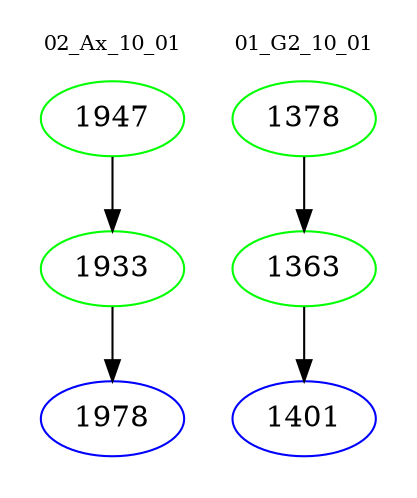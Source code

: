 digraph{
subgraph cluster_0 {
color = white
label = "02_Ax_10_01";
fontsize=10;
T0_1947 [label="1947", color="green"]
T0_1947 -> T0_1933 [color="black"]
T0_1933 [label="1933", color="green"]
T0_1933 -> T0_1978 [color="black"]
T0_1978 [label="1978", color="blue"]
}
subgraph cluster_1 {
color = white
label = "01_G2_10_01";
fontsize=10;
T1_1378 [label="1378", color="green"]
T1_1378 -> T1_1363 [color="black"]
T1_1363 [label="1363", color="green"]
T1_1363 -> T1_1401 [color="black"]
T1_1401 [label="1401", color="blue"]
}
}
